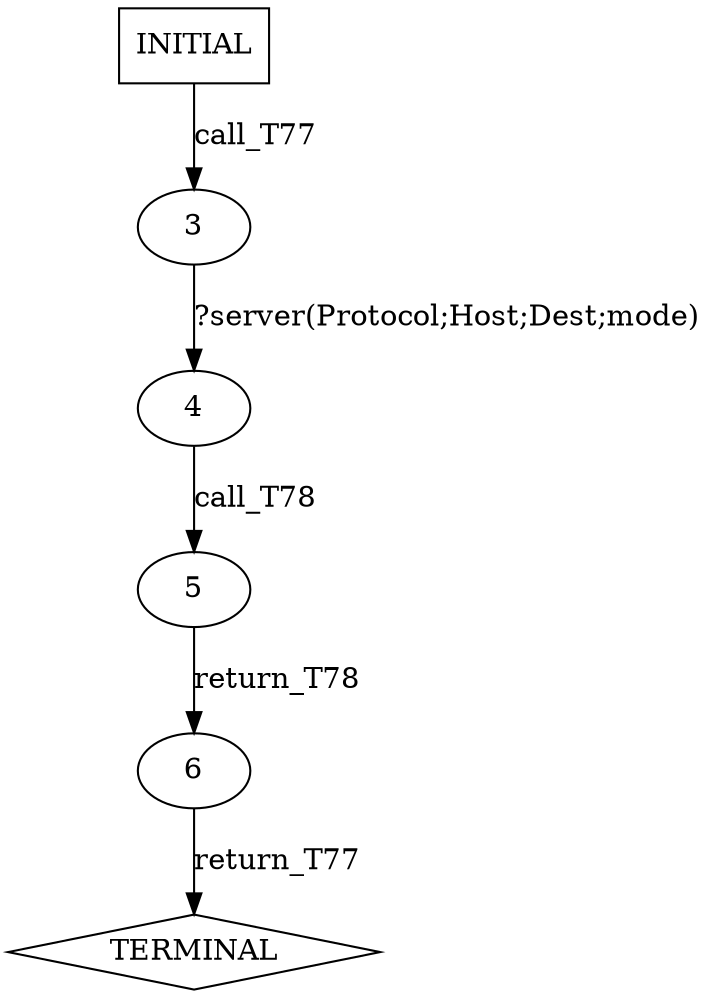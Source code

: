 digraph G {
  0 [label="INITIAL",shape=box];
  1 [label="TERMINAL",shape=diamond];
  3 [label="3"];
  4 [label="4"];
  5 [label="5"];
  6 [label="6"];
0->3 [label="call_T77"];
3->4 [label="?server(Protocol;Host;Dest;mode)"];
4->5 [label="call_T78"];
5->6 [label="return_T78"];
6->1 [label="return_T77"];
}
